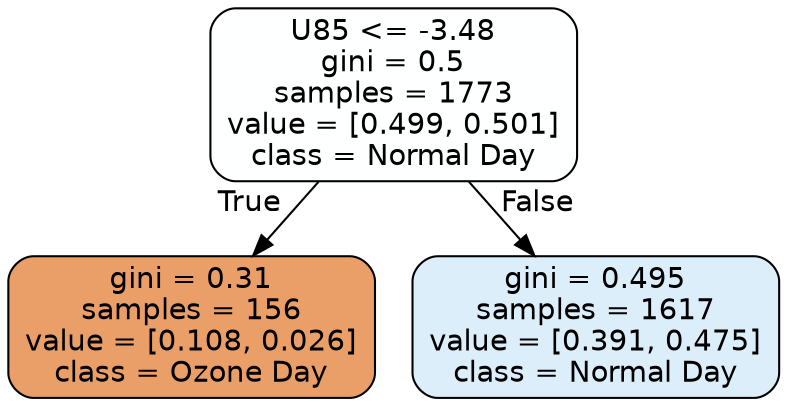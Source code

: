 digraph Tree {
node [shape=box, style="filled, rounded", color="black", fontname=helvetica] ;
edge [fontname=helvetica] ;
0 [label="U85 <= -3.48\ngini = 0.5\nsamples = 1773\nvalue = [0.499, 0.501]\nclass = Normal Day", fillcolor="#feffff"] ;
1 [label="gini = 0.31\nsamples = 156\nvalue = [0.108, 0.026]\nclass = Ozone Day", fillcolor="#eb9f68"] ;
0 -> 1 [labeldistance=2.5, labelangle=45, headlabel="True"] ;
2 [label="gini = 0.495\nsamples = 1617\nvalue = [0.391, 0.475]\nclass = Normal Day", fillcolor="#dceefa"] ;
0 -> 2 [labeldistance=2.5, labelangle=-45, headlabel="False"] ;
}